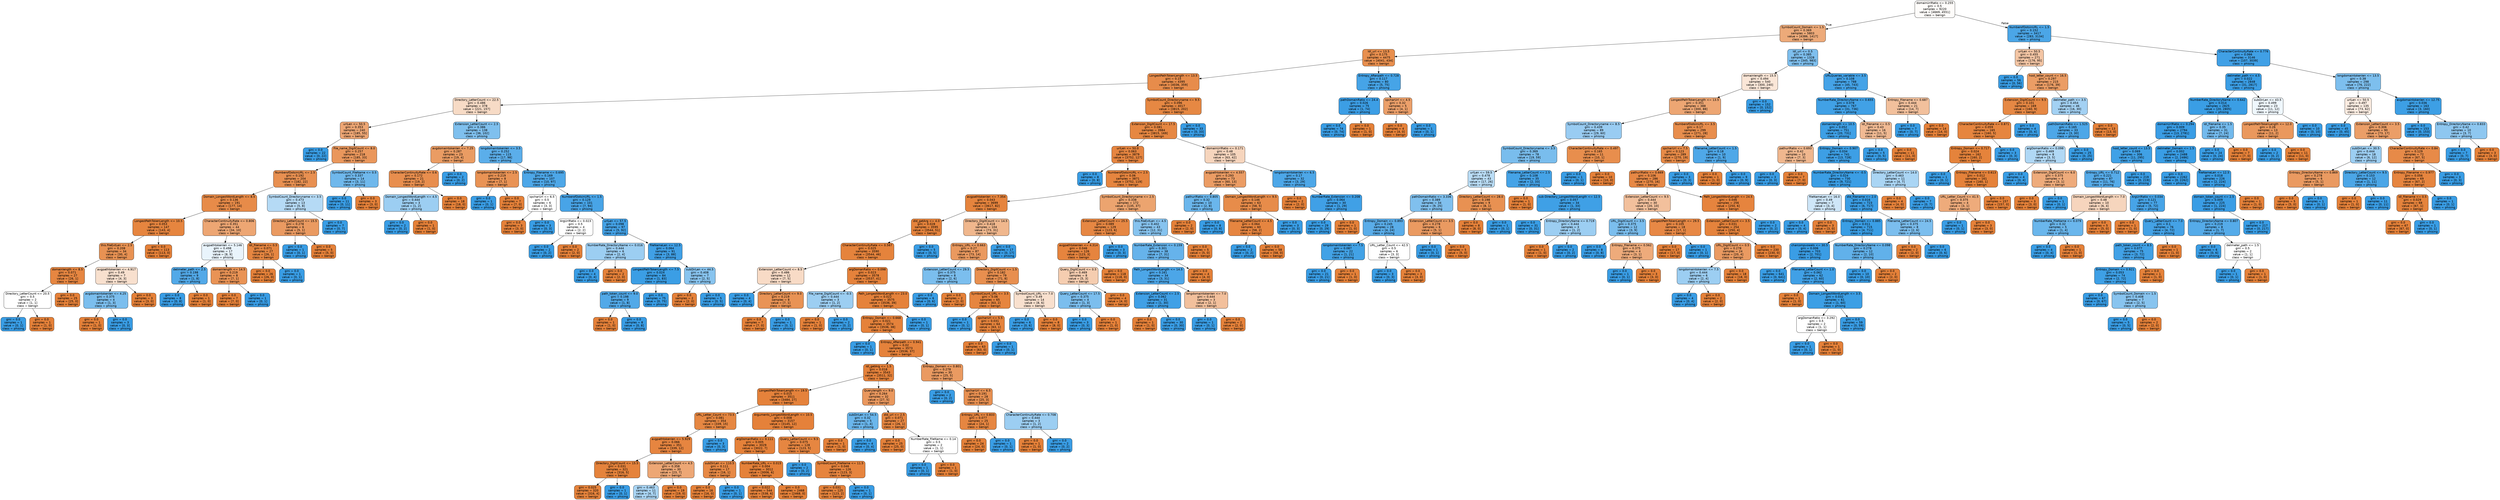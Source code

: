 digraph Tree {
node [shape=box, style="filled, rounded", color="black", fontname=helvetica] ;
edge [fontname=helvetica] ;
0 [label="domainUrlRatio <= 0.255\ngini = 0.5\nsamples = 9220\nvalue = [4669, 4551]\nclass = benign", fillcolor="#fefcfa"] ;
1 [label="SymbolCount_Domain <= 1.5\ngini = 0.369\nsamples = 5803\nvalue = [4386, 1417]\nclass = benign", fillcolor="#edaa79"] ;
0 -> 1 [labeldistance=2.5, labelangle=45, headlabel="True"] ;
2 [label="ldl_url <= 13.5\ngini = 0.175\nsamples = 4475\nvalue = [4041, 434]\nclass = benign", fillcolor="#e88f4e"] ;
1 -> 2 ;
3 [label="LongestPathTokenLength <= 13.5\ngini = 0.15\nsamples = 4395\nvalue = [4036, 359]\nclass = benign", fillcolor="#e78c4b"] ;
2 -> 3 ;
4 [label="Directory_LetterCount <= 22.5\ngini = 0.486\nsamples = 378\nvalue = [221, 157]\nclass = benign", fillcolor="#f7dbc6"] ;
3 -> 4 ;
5 [label="urlLen <= 50.5\ngini = 0.353\nsamples = 240\nvalue = [185, 55]\nclass = benign", fillcolor="#eda674"] ;
4 -> 5 ;
6 [label="gini = 0.0\nsamples = 22\nvalue = [0, 22]\nclass = phising", fillcolor="#399de5"] ;
5 -> 6 ;
7 [label="File_name_DigitCount <= 8.0\ngini = 0.257\nsamples = 218\nvalue = [185, 33]\nclass = benign", fillcolor="#ea975c"] ;
5 -> 7 ;
8 [label="NumberofDotsinURL <= 2.5\ngini = 0.192\nsamples = 204\nvalue = [182, 22]\nclass = benign", fillcolor="#e89051"] ;
7 -> 8 ;
9 [label="Domain_LongestWordLength <= 8.5\ngini = 0.136\nsamples = 191\nvalue = [177, 14]\nclass = benign", fillcolor="#e78b49"] ;
8 -> 9 ;
10 [label="LongestPathTokenLength <= 10.5\ngini = 0.053\nsamples = 147\nvalue = [143, 4]\nclass = benign", fillcolor="#e6853f"] ;
9 -> 10 ;
11 [label="this.fileExtLen <= 2.5\ngini = 0.208\nsamples = 34\nvalue = [30, 4]\nclass = benign", fillcolor="#e89253"] ;
10 -> 11 ;
12 [label="domainlength <= 8.5\ngini = 0.071\nsamples = 27\nvalue = [26, 1]\nclass = benign", fillcolor="#e68641"] ;
11 -> 12 ;
13 [label="Directory_LetterCount <= 20.5\ngini = 0.5\nsamples = 2\nvalue = [1, 1]\nclass = benign", fillcolor="#ffffff"] ;
12 -> 13 ;
14 [label="gini = 0.0\nsamples = 1\nvalue = [0, 1]\nclass = phising", fillcolor="#399de5"] ;
13 -> 14 ;
15 [label="gini = 0.0\nsamples = 1\nvalue = [1, 0]\nclass = benign", fillcolor="#e58139"] ;
13 -> 15 ;
16 [label="gini = 0.0\nsamples = 25\nvalue = [25, 0]\nclass = benign", fillcolor="#e58139"] ;
12 -> 16 ;
17 [label="avgpathtokenlen <= 4.917\ngini = 0.49\nsamples = 7\nvalue = [4, 3]\nclass = benign", fillcolor="#f8e0ce"] ;
11 -> 17 ;
18 [label="avgdomaintokenlen <= 4.25\ngini = 0.375\nsamples = 4\nvalue = [1, 3]\nclass = phising", fillcolor="#7bbeee"] ;
17 -> 18 ;
19 [label="gini = 0.0\nsamples = 1\nvalue = [1, 0]\nclass = benign", fillcolor="#e58139"] ;
18 -> 19 ;
20 [label="gini = 0.0\nsamples = 3\nvalue = [0, 3]\nclass = phising", fillcolor="#399de5"] ;
18 -> 20 ;
21 [label="gini = 0.0\nsamples = 3\nvalue = [3, 0]\nclass = benign", fillcolor="#e58139"] ;
17 -> 21 ;
22 [label="gini = 0.0\nsamples = 113\nvalue = [113, 0]\nclass = benign", fillcolor="#e58139"] ;
10 -> 22 ;
23 [label="CharacterContinuityRate <= 0.806\ngini = 0.351\nsamples = 44\nvalue = [34, 10]\nclass = benign", fillcolor="#eda673"] ;
9 -> 23 ;
24 [label="avgpathtokenlen <= 5.146\ngini = 0.498\nsamples = 17\nvalue = [8, 9]\nclass = phising", fillcolor="#e9f4fc"] ;
23 -> 24 ;
25 [label="delimeter_path <= 2.5\ngini = 0.198\nsamples = 9\nvalue = [1, 8]\nclass = phising", fillcolor="#52a9e8"] ;
24 -> 25 ;
26 [label="gini = 0.0\nsamples = 8\nvalue = [0, 8]\nclass = phising", fillcolor="#399de5"] ;
25 -> 26 ;
27 [label="gini = 0.0\nsamples = 1\nvalue = [1, 0]\nclass = benign", fillcolor="#e58139"] ;
25 -> 27 ;
28 [label="domainlength <= 14.5\ngini = 0.219\nsamples = 8\nvalue = [7, 1]\nclass = benign", fillcolor="#e99355"] ;
24 -> 28 ;
29 [label="gini = 0.0\nsamples = 7\nvalue = [7, 0]\nclass = benign", fillcolor="#e58139"] ;
28 -> 29 ;
30 [label="gini = 0.0\nsamples = 1\nvalue = [0, 1]\nclass = phising", fillcolor="#399de5"] ;
28 -> 30 ;
31 [label="ldl_filename <= 0.5\ngini = 0.071\nsamples = 27\nvalue = [26, 1]\nclass = benign", fillcolor="#e68641"] ;
23 -> 31 ;
32 [label="gini = 0.0\nsamples = 26\nvalue = [26, 0]\nclass = benign", fillcolor="#e58139"] ;
31 -> 32 ;
33 [label="gini = 0.0\nsamples = 1\nvalue = [0, 1]\nclass = phising", fillcolor="#399de5"] ;
31 -> 33 ;
34 [label="SymbolCount_Directoryname <= 3.5\ngini = 0.473\nsamples = 13\nvalue = [5, 8]\nclass = phising", fillcolor="#b5daf5"] ;
8 -> 34 ;
35 [label="Directory_LetterCount <= 15.5\ngini = 0.278\nsamples = 6\nvalue = [5, 1]\nclass = benign", fillcolor="#ea9a61"] ;
34 -> 35 ;
36 [label="gini = 0.0\nsamples = 1\nvalue = [0, 1]\nclass = phising", fillcolor="#399de5"] ;
35 -> 36 ;
37 [label="gini = 0.0\nsamples = 5\nvalue = [5, 0]\nclass = benign", fillcolor="#e58139"] ;
35 -> 37 ;
38 [label="gini = 0.0\nsamples = 7\nvalue = [0, 7]\nclass = phising", fillcolor="#399de5"] ;
34 -> 38 ;
39 [label="SymbolCount_FileName <= 0.5\ngini = 0.337\nsamples = 14\nvalue = [3, 11]\nclass = phising", fillcolor="#6fb8ec"] ;
7 -> 39 ;
40 [label="gini = 0.0\nsamples = 11\nvalue = [0, 11]\nclass = phising", fillcolor="#399de5"] ;
39 -> 40 ;
41 [label="gini = 0.0\nsamples = 3\nvalue = [3, 0]\nclass = benign", fillcolor="#e58139"] ;
39 -> 41 ;
42 [label="Extension_LetterCount <= 2.5\ngini = 0.386\nsamples = 138\nvalue = [36, 102]\nclass = phising", fillcolor="#7fc0ee"] ;
4 -> 42 ;
43 [label="avgdomaintokenlen <= 7.25\ngini = 0.287\nsamples = 23\nvalue = [19, 4]\nclass = benign", fillcolor="#ea9c63"] ;
42 -> 43 ;
44 [label="CharacterContinuityRate <= 0.6\ngini = 0.172\nsamples = 21\nvalue = [19, 2]\nclass = benign", fillcolor="#e88e4e"] ;
43 -> 44 ;
45 [label="Domain_LongestWordLength <= 4.5\ngini = 0.444\nsamples = 3\nvalue = [1, 2]\nclass = phising", fillcolor="#9ccef2"] ;
44 -> 45 ;
46 [label="gini = 0.0\nsamples = 2\nvalue = [0, 2]\nclass = phising", fillcolor="#399de5"] ;
45 -> 46 ;
47 [label="gini = 0.0\nsamples = 1\nvalue = [1, 0]\nclass = benign", fillcolor="#e58139"] ;
45 -> 47 ;
48 [label="gini = 0.0\nsamples = 18\nvalue = [18, 0]\nclass = benign", fillcolor="#e58139"] ;
44 -> 48 ;
49 [label="gini = 0.0\nsamples = 2\nvalue = [0, 2]\nclass = phising", fillcolor="#399de5"] ;
43 -> 49 ;
50 [label="longdomaintokenlen <= 3.5\ngini = 0.252\nsamples = 115\nvalue = [17, 98]\nclass = phising", fillcolor="#5baeea"] ;
42 -> 50 ;
51 [label="longdomaintokenlen <= 2.5\ngini = 0.219\nsamples = 8\nvalue = [7, 1]\nclass = benign", fillcolor="#e99355"] ;
50 -> 51 ;
52 [label="gini = 0.0\nsamples = 1\nvalue = [0, 1]\nclass = phising", fillcolor="#399de5"] ;
51 -> 52 ;
53 [label="gini = 0.0\nsamples = 7\nvalue = [7, 0]\nclass = benign", fillcolor="#e58139"] ;
51 -> 53 ;
54 [label="Entropy_Filename <= 0.695\ngini = 0.169\nsamples = 107\nvalue = [10, 97]\nclass = phising", fillcolor="#4da7e8"] ;
50 -> 54 ;
55 [label="spcharUrl <= 6.5\ngini = 0.5\nsamples = 6\nvalue = [3, 3]\nclass = benign", fillcolor="#ffffff"] ;
54 -> 55 ;
56 [label="gini = 0.0\nsamples = 3\nvalue = [3, 0]\nclass = benign", fillcolor="#e58139"] ;
55 -> 56 ;
57 [label="gini = 0.0\nsamples = 3\nvalue = [0, 3]\nclass = phising", fillcolor="#399de5"] ;
55 -> 57 ;
58 [label="NumberofDotsinURL <= 1.5\ngini = 0.129\nsamples = 101\nvalue = [7, 94]\nclass = phising", fillcolor="#48a4e7"] ;
54 -> 58 ;
59 [label="ArgUrlRatio <= 0.023\ngini = 0.5\nsamples = 4\nvalue = [2, 2]\nclass = benign", fillcolor="#ffffff"] ;
58 -> 59 ;
60 [label="gini = 0.0\nsamples = 2\nvalue = [0, 2]\nclass = phising", fillcolor="#399de5"] ;
59 -> 60 ;
61 [label="gini = 0.0\nsamples = 2\nvalue = [2, 0]\nclass = benign", fillcolor="#e58139"] ;
59 -> 61 ;
62 [label="urlLen <= 57.5\ngini = 0.098\nsamples = 97\nvalue = [5, 92]\nclass = phising", fillcolor="#44a2e6"] ;
58 -> 62 ;
63 [label="NumberRate_DirectoryName <= 0.016\ngini = 0.444\nsamples = 6\nvalue = [2, 4]\nclass = phising", fillcolor="#9ccef2"] ;
62 -> 63 ;
64 [label="gini = 0.0\nsamples = 4\nvalue = [0, 4]\nclass = phising", fillcolor="#399de5"] ;
63 -> 64 ;
65 [label="gini = 0.0\nsamples = 2\nvalue = [2, 0]\nclass = benign", fillcolor="#e58139"] ;
63 -> 65 ;
66 [label="fileNameLen <= 12.5\ngini = 0.064\nsamples = 91\nvalue = [3, 88]\nclass = phising", fillcolor="#40a0e6"] ;
62 -> 66 ;
67 [label="LongestPathTokenLength <= 7.5\ngini = 0.024\nsamples = 84\nvalue = [1, 83]\nclass = phising", fillcolor="#3b9ee5"] ;
66 -> 67 ;
68 [label="path_token_count <= 9.0\ngini = 0.198\nsamples = 9\nvalue = [1, 8]\nclass = phising", fillcolor="#52a9e8"] ;
67 -> 68 ;
69 [label="gini = 0.0\nsamples = 1\nvalue = [1, 0]\nclass = benign", fillcolor="#e58139"] ;
68 -> 69 ;
70 [label="gini = 0.0\nsamples = 8\nvalue = [0, 8]\nclass = phising", fillcolor="#399de5"] ;
68 -> 70 ;
71 [label="gini = 0.0\nsamples = 75\nvalue = [0, 75]\nclass = phising", fillcolor="#399de5"] ;
67 -> 71 ;
72 [label="subDirLen <= 44.5\ngini = 0.408\nsamples = 7\nvalue = [2, 5]\nclass = phising", fillcolor="#88c4ef"] ;
66 -> 72 ;
73 [label="gini = 0.0\nsamples = 2\nvalue = [2, 0]\nclass = benign", fillcolor="#e58139"] ;
72 -> 73 ;
74 [label="gini = 0.0\nsamples = 5\nvalue = [0, 5]\nclass = phising", fillcolor="#399de5"] ;
72 -> 74 ;
75 [label="SymbolCount_Directoryname <= 9.5\ngini = 0.096\nsamples = 4017\nvalue = [3815, 202]\nclass = benign", fillcolor="#e68843"] ;
3 -> 75 ;
76 [label="Extension_DigitCount <= 17.5\ngini = 0.081\nsamples = 3984\nvalue = [3815, 169]\nclass = benign", fillcolor="#e68742"] ;
75 -> 76 ;
77 [label="urlLen <= 50.0\ngini = 0.063\nsamples = 3879\nvalue = [3752, 127]\nclass = benign", fillcolor="#e68540"] ;
76 -> 77 ;
78 [label="gini = 0.0\nsamples = 8\nvalue = [0, 8]\nclass = phising", fillcolor="#399de5"] ;
77 -> 78 ;
79 [label="NumberofDotsinURL <= 2.5\ngini = 0.06\nsamples = 3871\nvalue = [3752, 119]\nclass = benign", fillcolor="#e6853f"] ;
77 -> 79 ;
80 [label="avgpathtokenlen <= 7.354\ngini = 0.043\nsamples = 3699\nvalue = [3617, 82]\nclass = benign", fillcolor="#e6843d"] ;
79 -> 80 ;
81 [label="dld_getArg <= 4.0\ngini = 0.028\nsamples = 3595\nvalue = [3544, 51]\nclass = benign", fillcolor="#e5833c"] ;
80 -> 81 ;
82 [label="CharacterContinuityRate <= 0.567\ngini = 0.025\nsamples = 3590\nvalue = [3544, 46]\nclass = benign", fillcolor="#e5833c"] ;
81 -> 82 ;
83 [label="Extension_LetterCount <= 8.5\ngini = 0.486\nsamples = 12\nvalue = [7, 5]\nclass = benign", fillcolor="#f8dbc6"] ;
82 -> 83 ;
84 [label="gini = 0.0\nsamples = 4\nvalue = [0, 4]\nclass = phising", fillcolor="#399de5"] ;
83 -> 84 ;
85 [label="Directory_LetterCount <= 9.0\ngini = 0.219\nsamples = 8\nvalue = [7, 1]\nclass = benign", fillcolor="#e99355"] ;
83 -> 85 ;
86 [label="gini = 0.0\nsamples = 7\nvalue = [7, 0]\nclass = benign", fillcolor="#e58139"] ;
85 -> 86 ;
87 [label="gini = 0.0\nsamples = 1\nvalue = [0, 1]\nclass = phising", fillcolor="#399de5"] ;
85 -> 87 ;
88 [label="argDomanRatio <= 0.098\ngini = 0.023\nsamples = 3578\nvalue = [3537, 41]\nclass = benign", fillcolor="#e5823b"] ;
82 -> 88 ;
89 [label="File_name_DigitCount <= -0.5\ngini = 0.444\nsamples = 3\nvalue = [1, 2]\nclass = phising", fillcolor="#9ccef2"] ;
88 -> 89 ;
90 [label="gini = 0.0\nsamples = 1\nvalue = [1, 0]\nclass = benign", fillcolor="#e58139"] ;
89 -> 90 ;
91 [label="gini = 0.0\nsamples = 2\nvalue = [0, 2]\nclass = phising", fillcolor="#399de5"] ;
89 -> 91 ;
92 [label="Path_LongestWordLength <= 23.0\ngini = 0.022\nsamples = 3575\nvalue = [3536, 39]\nclass = benign", fillcolor="#e5823b"] ;
88 -> 92 ;
93 [label="Entropy_Domain <= 0.668\ngini = 0.021\nsamples = 3574\nvalue = [3536, 38]\nclass = benign", fillcolor="#e5823b"] ;
92 -> 93 ;
94 [label="gini = 0.0\nsamples = 1\nvalue = [0, 1]\nclass = phising", fillcolor="#399de5"] ;
93 -> 94 ;
95 [label="Entropy_Afterpath <= 0.941\ngini = 0.02\nsamples = 3573\nvalue = [3536, 37]\nclass = benign", fillcolor="#e5823b"] ;
93 -> 95 ;
96 [label="ldl_getArg <= 1.5\ngini = 0.018\nsamples = 3543\nvalue = [3511, 32]\nclass = benign", fillcolor="#e5823b"] ;
95 -> 96 ;
97 [label="LongestPathTokenLength <= 19.5\ngini = 0.015\nsamples = 3511\nvalue = [3484, 27]\nclass = benign", fillcolor="#e5823b"] ;
96 -> 97 ;
98 [label="URL_Letter_Count <= 73.5\ngini = 0.081\nsamples = 354\nvalue = [339, 15]\nclass = benign", fillcolor="#e68742"] ;
97 -> 98 ;
99 [label="avgpathtokenlen <= 5.929\ngini = 0.066\nsamples = 351\nvalue = [339, 12]\nclass = benign", fillcolor="#e68540"] ;
98 -> 99 ;
100 [label="Directory_DigitCount <= 15.5\ngini = 0.031\nsamples = 321\nvalue = [316, 5]\nclass = benign", fillcolor="#e5833c"] ;
99 -> 100 ;
101 [label="gini = 0.025\nsamples = 320\nvalue = [316, 4]\nclass = benign", fillcolor="#e5833c"] ;
100 -> 101 ;
102 [label="gini = 0.0\nsamples = 1\nvalue = [0, 1]\nclass = phising", fillcolor="#399de5"] ;
100 -> 102 ;
103 [label="Extension_LetterCount <= 4.5\ngini = 0.358\nsamples = 30\nvalue = [23, 7]\nclass = benign", fillcolor="#eda775"] ;
99 -> 103 ;
104 [label="gini = 0.463\nsamples = 11\nvalue = [4, 7]\nclass = phising", fillcolor="#aad5f4"] ;
103 -> 104 ;
105 [label="gini = 0.0\nsamples = 19\nvalue = [19, 0]\nclass = benign", fillcolor="#e58139"] ;
103 -> 105 ;
106 [label="gini = 0.0\nsamples = 3\nvalue = [0, 3]\nclass = phising", fillcolor="#399de5"] ;
98 -> 106 ;
107 [label="Arguments_LongestWordLength <= 10.5\ngini = 0.008\nsamples = 3157\nvalue = [3145, 12]\nclass = benign", fillcolor="#e5813a"] ;
97 -> 107 ;
108 [label="argDomanRatio <= 0.111\ngini = 0.005\nsamples = 3029\nvalue = [3022, 7]\nclass = benign", fillcolor="#e58139"] ;
107 -> 108 ;
109 [label="subDirLen <= 110.5\ngini = 0.111\nsamples = 17\nvalue = [16, 1]\nclass = benign", fillcolor="#e78945"] ;
108 -> 109 ;
110 [label="gini = 0.0\nsamples = 16\nvalue = [16, 0]\nclass = benign", fillcolor="#e58139"] ;
109 -> 110 ;
111 [label="gini = 0.0\nsamples = 1\nvalue = [0, 1]\nclass = phising", fillcolor="#399de5"] ;
109 -> 111 ;
112 [label="NumberRate_URL <= 0.015\ngini = 0.004\nsamples = 3012\nvalue = [3006, 6]\nclass = benign", fillcolor="#e58139"] ;
108 -> 112 ;
113 [label="gini = 0.022\nsamples = 544\nvalue = [538, 6]\nclass = benign", fillcolor="#e5823b"] ;
112 -> 113 ;
114 [label="gini = 0.0\nsamples = 2468\nvalue = [2468, 0]\nclass = benign", fillcolor="#e58139"] ;
112 -> 114 ;
115 [label="Query_LetterCount <= 9.5\ngini = 0.075\nsamples = 128\nvalue = [123, 5]\nclass = benign", fillcolor="#e68641"] ;
107 -> 115 ;
116 [label="gini = 0.0\nsamples = 2\nvalue = [0, 2]\nclass = phising", fillcolor="#399de5"] ;
115 -> 116 ;
117 [label="SymbolCount_FileName <= 11.5\ngini = 0.046\nsamples = 126\nvalue = [123, 3]\nclass = benign", fillcolor="#e6843e"] ;
115 -> 117 ;
118 [label="gini = 0.031\nsamples = 125\nvalue = [123, 2]\nclass = benign", fillcolor="#e5833c"] ;
117 -> 118 ;
119 [label="gini = 0.0\nsamples = 1\nvalue = [0, 1]\nclass = phising", fillcolor="#399de5"] ;
117 -> 119 ;
120 [label="Querylength <= 9.0\ngini = 0.264\nsamples = 32\nvalue = [27, 5]\nclass = benign", fillcolor="#ea985e"] ;
96 -> 120 ;
121 [label="subDirLen <= 54.5\ngini = 0.32\nsamples = 5\nvalue = [1, 4]\nclass = phising", fillcolor="#6ab6ec"] ;
120 -> 121 ;
122 [label="gini = 0.0\nsamples = 1\nvalue = [1, 0]\nclass = benign", fillcolor="#e58139"] ;
121 -> 122 ;
123 [label="gini = 0.0\nsamples = 4\nvalue = [0, 4]\nclass = phising", fillcolor="#399de5"] ;
121 -> 123 ;
124 [label="dld_url <= 2.5\ngini = 0.071\nsamples = 27\nvalue = [26, 1]\nclass = benign", fillcolor="#e68641"] ;
120 -> 124 ;
125 [label="gini = 0.0\nsamples = 25\nvalue = [25, 0]\nclass = benign", fillcolor="#e58139"] ;
124 -> 125 ;
126 [label="NumberRate_FileName <= 0.14\ngini = 0.5\nsamples = 2\nvalue = [1, 1]\nclass = benign", fillcolor="#ffffff"] ;
124 -> 126 ;
127 [label="gini = 0.0\nsamples = 1\nvalue = [0, 1]\nclass = phising", fillcolor="#399de5"] ;
126 -> 127 ;
128 [label="gini = 0.0\nsamples = 1\nvalue = [1, 0]\nclass = benign", fillcolor="#e58139"] ;
126 -> 128 ;
129 [label="Entropy_Domain <= 0.801\ngini = 0.278\nsamples = 30\nvalue = [25, 5]\nclass = benign", fillcolor="#ea9a61"] ;
95 -> 129 ;
130 [label="gini = 0.0\nsamples = 2\nvalue = [0, 2]\nclass = phising", fillcolor="#399de5"] ;
129 -> 130 ;
131 [label="spcharUrl <= 6.5\ngini = 0.191\nsamples = 28\nvalue = [25, 3]\nclass = benign", fillcolor="#e89051"] ;
129 -> 131 ;
132 [label="Entropy_URL <= 0.833\ngini = 0.077\nsamples = 25\nvalue = [24, 1]\nclass = benign", fillcolor="#e68641"] ;
131 -> 132 ;
133 [label="gini = 0.0\nsamples = 24\nvalue = [24, 0]\nclass = benign", fillcolor="#e58139"] ;
132 -> 133 ;
134 [label="gini = 0.0\nsamples = 1\nvalue = [0, 1]\nclass = phising", fillcolor="#399de5"] ;
132 -> 134 ;
135 [label="CharacterContinuityRate <= 0.708\ngini = 0.444\nsamples = 3\nvalue = [1, 2]\nclass = phising", fillcolor="#9ccef2"] ;
131 -> 135 ;
136 [label="gini = 0.0\nsamples = 1\nvalue = [1, 0]\nclass = benign", fillcolor="#e58139"] ;
135 -> 136 ;
137 [label="gini = 0.0\nsamples = 2\nvalue = [0, 2]\nclass = phising", fillcolor="#399de5"] ;
135 -> 137 ;
138 [label="gini = 0.0\nsamples = 1\nvalue = [0, 1]\nclass = phising", fillcolor="#399de5"] ;
92 -> 138 ;
139 [label="gini = 0.0\nsamples = 5\nvalue = [0, 5]\nclass = phising", fillcolor="#399de5"] ;
81 -> 139 ;
140 [label="Directory_DigitCount <= 14.5\ngini = 0.418\nsamples = 104\nvalue = [73, 31]\nclass = benign", fillcolor="#f0b78d"] ;
80 -> 140 ;
141 [label="Entropy_URL <= 0.663\ngini = 0.27\nsamples = 87\nvalue = [73, 14]\nclass = benign", fillcolor="#ea995f"] ;
140 -> 141 ;
142 [label="Extension_LetterCount <= 29.5\ngini = 0.375\nsamples = 8\nvalue = [2, 6]\nclass = phising", fillcolor="#7bbeee"] ;
141 -> 142 ;
143 [label="gini = 0.0\nsamples = 6\nvalue = [0, 6]\nclass = phising", fillcolor="#399de5"] ;
142 -> 143 ;
144 [label="gini = 0.0\nsamples = 2\nvalue = [2, 0]\nclass = benign", fillcolor="#e58139"] ;
142 -> 144 ;
145 [label="Directory_DigitCount <= 1.5\ngini = 0.182\nsamples = 79\nvalue = [71, 8]\nclass = benign", fillcolor="#e88f4f"] ;
141 -> 145 ;
146 [label="SymbolCount_URL <= 3.5\ngini = 0.06\nsamples = 65\nvalue = [63, 2]\nclass = benign", fillcolor="#e6853f"] ;
145 -> 146 ;
147 [label="gini = 0.0\nsamples = 1\nvalue = [0, 1]\nclass = phising", fillcolor="#399de5"] ;
146 -> 147 ;
148 [label="spcharUrl <= 5.5\ngini = 0.031\nsamples = 64\nvalue = [63, 1]\nclass = benign", fillcolor="#e5833c"] ;
146 -> 148 ;
149 [label="gini = 0.0\nsamples = 63\nvalue = [63, 0]\nclass = benign", fillcolor="#e58139"] ;
148 -> 149 ;
150 [label="gini = 0.0\nsamples = 1\nvalue = [0, 1]\nclass = phising", fillcolor="#399de5"] ;
148 -> 150 ;
151 [label="SymbolCount_URL <= 7.0\ngini = 0.49\nsamples = 14\nvalue = [8, 6]\nclass = benign", fillcolor="#f8e0ce"] ;
145 -> 151 ;
152 [label="gini = 0.0\nsamples = 6\nvalue = [0, 6]\nclass = phising", fillcolor="#399de5"] ;
151 -> 152 ;
153 [label="gini = 0.0\nsamples = 8\nvalue = [8, 0]\nclass = benign", fillcolor="#e58139"] ;
151 -> 153 ;
154 [label="gini = 0.0\nsamples = 17\nvalue = [0, 17]\nclass = phising", fillcolor="#399de5"] ;
140 -> 154 ;
155 [label="SymbolCount_Directoryname <= 2.5\ngini = 0.338\nsamples = 172\nvalue = [135, 37]\nclass = benign", fillcolor="#eca46f"] ;
79 -> 155 ;
156 [label="Extension_LetterCount <= 25.5\ngini = 0.089\nsamples = 129\nvalue = [123, 6]\nclass = benign", fillcolor="#e68743"] ;
155 -> 156 ;
157 [label="avgpathtokenlen <= 4.314\ngini = 0.046\nsamples = 126\nvalue = [123, 3]\nclass = benign", fillcolor="#e6843e"] ;
156 -> 157 ;
158 [label="Query_DigitCount <= 0.5\ngini = 0.469\nsamples = 8\nvalue = [5, 3]\nclass = benign", fillcolor="#f5cdb0"] ;
157 -> 158 ;
159 [label="Query_LetterCount <= 17.5\ngini = 0.375\nsamples = 4\nvalue = [1, 3]\nclass = phising", fillcolor="#7bbeee"] ;
158 -> 159 ;
160 [label="gini = 0.0\nsamples = 3\nvalue = [0, 3]\nclass = phising", fillcolor="#399de5"] ;
159 -> 160 ;
161 [label="gini = 0.0\nsamples = 1\nvalue = [1, 0]\nclass = benign", fillcolor="#e58139"] ;
159 -> 161 ;
162 [label="gini = 0.0\nsamples = 4\nvalue = [4, 0]\nclass = benign", fillcolor="#e58139"] ;
158 -> 162 ;
163 [label="gini = 0.0\nsamples = 118\nvalue = [118, 0]\nclass = benign", fillcolor="#e58139"] ;
157 -> 163 ;
164 [label="gini = 0.0\nsamples = 3\nvalue = [0, 3]\nclass = phising", fillcolor="#399de5"] ;
156 -> 164 ;
165 [label="this.fileExtLen <= 4.5\ngini = 0.402\nsamples = 43\nvalue = [12, 31]\nclass = phising", fillcolor="#86c3ef"] ;
155 -> 165 ;
166 [label="NumberRate_Extension <= 0.159\ngini = 0.301\nsamples = 38\nvalue = [7, 31]\nclass = phising", fillcolor="#66b3eb"] ;
165 -> 166 ;
167 [label="Path_LongestWordLength <= 14.5\ngini = 0.161\nsamples = 34\nvalue = [3, 31]\nclass = phising", fillcolor="#4ca6e8"] ;
166 -> 167 ;
168 [label="Extension_LetterCount <= 2.5\ngini = 0.062\nsamples = 31\nvalue = [1, 30]\nclass = phising", fillcolor="#40a0e6"] ;
167 -> 168 ;
169 [label="gini = 0.0\nsamples = 1\nvalue = [1, 0]\nclass = benign", fillcolor="#e58139"] ;
168 -> 169 ;
170 [label="gini = 0.0\nsamples = 30\nvalue = [0, 30]\nclass = phising", fillcolor="#399de5"] ;
168 -> 170 ;
171 [label="longdomaintokenlen <= 7.0\ngini = 0.444\nsamples = 3\nvalue = [2, 1]\nclass = benign", fillcolor="#f2c09c"] ;
167 -> 171 ;
172 [label="gini = 0.0\nsamples = 1\nvalue = [0, 1]\nclass = phising", fillcolor="#399de5"] ;
171 -> 172 ;
173 [label="gini = 0.0\nsamples = 2\nvalue = [2, 0]\nclass = benign", fillcolor="#e58139"] ;
171 -> 173 ;
174 [label="gini = 0.0\nsamples = 4\nvalue = [4, 0]\nclass = benign", fillcolor="#e58139"] ;
166 -> 174 ;
175 [label="gini = 0.0\nsamples = 5\nvalue = [5, 0]\nclass = benign", fillcolor="#e58139"] ;
165 -> 175 ;
176 [label="domainUrlRatio <= 0.171\ngini = 0.48\nsamples = 105\nvalue = [63, 42]\nclass = benign", fillcolor="#f6d5bd"] ;
76 -> 176 ;
177 [label="avgpathtokenlen <= 4.557\ngini = 0.293\nsamples = 73\nvalue = [60, 13]\nclass = benign", fillcolor="#eb9c64"] ;
176 -> 177 ;
178 [label="pathurlRatio <= 0.805\ngini = 0.32\nsamples = 10\nvalue = [2, 8]\nclass = phising", fillcolor="#6ab6ec"] ;
177 -> 178 ;
179 [label="gini = 0.0\nsamples = 2\nvalue = [2, 0]\nclass = benign", fillcolor="#e58139"] ;
178 -> 179 ;
180 [label="gini = 0.0\nsamples = 8\nvalue = [0, 8]\nclass = phising", fillcolor="#399de5"] ;
178 -> 180 ;
181 [label="Domain_LongestWordLength <= 9.5\ngini = 0.146\nsamples = 63\nvalue = [58, 5]\nclass = benign", fillcolor="#e78c4a"] ;
177 -> 181 ;
182 [label="Filename_LetterCount <= 4.5\ngini = 0.064\nsamples = 60\nvalue = [58, 2]\nclass = benign", fillcolor="#e68540"] ;
181 -> 182 ;
183 [label="gini = 0.0\nsamples = 2\nvalue = [0, 2]\nclass = phising", fillcolor="#399de5"] ;
182 -> 183 ;
184 [label="gini = 0.0\nsamples = 58\nvalue = [58, 0]\nclass = benign", fillcolor="#e58139"] ;
182 -> 184 ;
185 [label="gini = 0.0\nsamples = 3\nvalue = [0, 3]\nclass = phising", fillcolor="#399de5"] ;
181 -> 185 ;
186 [label="longdomaintokenlen <= 6.5\ngini = 0.17\nsamples = 32\nvalue = [3, 29]\nclass = phising", fillcolor="#4da7e8"] ;
176 -> 186 ;
187 [label="gini = 0.0\nsamples = 2\nvalue = [2, 0]\nclass = benign", fillcolor="#e58139"] ;
186 -> 187 ;
188 [label="NumberRate_Extension <= 0.208\ngini = 0.064\nsamples = 30\nvalue = [1, 29]\nclass = phising", fillcolor="#40a0e6"] ;
186 -> 188 ;
189 [label="gini = 0.0\nsamples = 29\nvalue = [0, 29]\nclass = phising", fillcolor="#399de5"] ;
188 -> 189 ;
190 [label="gini = 0.0\nsamples = 1\nvalue = [1, 0]\nclass = benign", fillcolor="#e58139"] ;
188 -> 190 ;
191 [label="gini = 0.0\nsamples = 33\nvalue = [0, 33]\nclass = phising", fillcolor="#399de5"] ;
75 -> 191 ;
192 [label="Entropy_Afterpath <= 0.728\ngini = 0.117\nsamples = 80\nvalue = [5, 75]\nclass = phising", fillcolor="#46a4e7"] ;
2 -> 192 ;
193 [label="pathDomainRatio <= 24.4\ngini = 0.026\nsamples = 75\nvalue = [1, 74]\nclass = phising", fillcolor="#3c9ee5"] ;
192 -> 193 ;
194 [label="gini = 0.0\nsamples = 74\nvalue = [0, 74]\nclass = phising", fillcolor="#399de5"] ;
193 -> 194 ;
195 [label="gini = 0.0\nsamples = 1\nvalue = [1, 0]\nclass = benign", fillcolor="#e58139"] ;
193 -> 195 ;
196 [label="spcharUrl <= 4.5\ngini = 0.32\nsamples = 5\nvalue = [4, 1]\nclass = benign", fillcolor="#eca06a"] ;
192 -> 196 ;
197 [label="gini = 0.0\nsamples = 4\nvalue = [4, 0]\nclass = benign", fillcolor="#e58139"] ;
196 -> 197 ;
198 [label="gini = 0.0\nsamples = 1\nvalue = [0, 1]\nclass = phising", fillcolor="#399de5"] ;
196 -> 198 ;
199 [label="ldl_url <= 0.5\ngini = 0.385\nsamples = 1328\nvalue = [345, 983]\nclass = phising", fillcolor="#7ebfee"] ;
1 -> 199 ;
200 [label="domainlength <= 15.5\ngini = 0.494\nsamples = 540\nvalue = [300, 240]\nclass = benign", fillcolor="#fae6d7"] ;
199 -> 200 ;
201 [label="LongestPathTokenLength <= 13.5\ngini = 0.351\nsamples = 388\nvalue = [300, 88]\nclass = benign", fillcolor="#eda673"] ;
200 -> 201 ;
202 [label="SymbolCount_Directoryname <= 8.5\ngini = 0.439\nsamples = 89\nvalue = [29, 60]\nclass = phising", fillcolor="#99ccf2"] ;
201 -> 202 ;
203 [label="SymbolCount_Directoryname <= 3.5\ngini = 0.369\nsamples = 78\nvalue = [19, 59]\nclass = phising", fillcolor="#79bded"] ;
202 -> 203 ;
204 [label="urlLen <= 59.5\ngini = 0.478\nsamples = 43\nvalue = [17, 26]\nclass = phising", fillcolor="#baddf6"] ;
203 -> 204 ;
205 [label="pathDomainRatio <= 3.336\ngini = 0.389\nsamples = 34\nvalue = [9, 25]\nclass = phising", fillcolor="#80c0ee"] ;
204 -> 205 ;
206 [label="Entropy_Domain <= 0.893\ngini = 0.245\nsamples = 28\nvalue = [4, 24]\nclass = phising", fillcolor="#5aade9"] ;
205 -> 206 ;
207 [label="longdomaintokenlen <= 7.5\ngini = 0.087\nsamples = 22\nvalue = [1, 21]\nclass = phising", fillcolor="#42a2e6"] ;
206 -> 207 ;
208 [label="gini = 0.0\nsamples = 21\nvalue = [0, 21]\nclass = phising", fillcolor="#399de5"] ;
207 -> 208 ;
209 [label="gini = 0.0\nsamples = 1\nvalue = [1, 0]\nclass = benign", fillcolor="#e58139"] ;
207 -> 209 ;
210 [label="URL_Letter_Count <= 42.5\ngini = 0.5\nsamples = 6\nvalue = [3, 3]\nclass = benign", fillcolor="#ffffff"] ;
206 -> 210 ;
211 [label="gini = 0.0\nsamples = 3\nvalue = [0, 3]\nclass = phising", fillcolor="#399de5"] ;
210 -> 211 ;
212 [label="gini = 0.0\nsamples = 3\nvalue = [3, 0]\nclass = benign", fillcolor="#e58139"] ;
210 -> 212 ;
213 [label="Extension_LetterCount <= 3.5\ngini = 0.278\nsamples = 6\nvalue = [5, 1]\nclass = benign", fillcolor="#ea9a61"] ;
205 -> 213 ;
214 [label="gini = 0.0\nsamples = 1\nvalue = [0, 1]\nclass = phising", fillcolor="#399de5"] ;
213 -> 214 ;
215 [label="gini = 0.0\nsamples = 5\nvalue = [5, 0]\nclass = benign", fillcolor="#e58139"] ;
213 -> 215 ;
216 [label="Directory_LetterCount <= 28.0\ngini = 0.198\nsamples = 9\nvalue = [8, 1]\nclass = benign", fillcolor="#e89152"] ;
204 -> 216 ;
217 [label="gini = 0.0\nsamples = 8\nvalue = [8, 0]\nclass = benign", fillcolor="#e58139"] ;
216 -> 217 ;
218 [label="gini = 0.0\nsamples = 1\nvalue = [0, 1]\nclass = phising", fillcolor="#399de5"] ;
216 -> 218 ;
219 [label="Filename_LetterCount <= 2.5\ngini = 0.108\nsamples = 35\nvalue = [2, 33]\nclass = phising", fillcolor="#45a3e7"] ;
203 -> 219 ;
220 [label="gini = 0.0\nsamples = 1\nvalue = [1, 0]\nclass = benign", fillcolor="#e58139"] ;
219 -> 220 ;
221 [label="sub-Directory_LongestWordLength <= 12.5\ngini = 0.057\nsamples = 34\nvalue = [1, 33]\nclass = phising", fillcolor="#3fa0e6"] ;
219 -> 221 ;
222 [label="gini = 0.0\nsamples = 31\nvalue = [0, 31]\nclass = phising", fillcolor="#399de5"] ;
221 -> 222 ;
223 [label="Entropy_DirectoryName <= 0.719\ngini = 0.444\nsamples = 3\nvalue = [1, 2]\nclass = phising", fillcolor="#9ccef2"] ;
221 -> 223 ;
224 [label="gini = 0.0\nsamples = 1\nvalue = [1, 0]\nclass = benign", fillcolor="#e58139"] ;
223 -> 224 ;
225 [label="gini = 0.0\nsamples = 2\nvalue = [0, 2]\nclass = phising", fillcolor="#399de5"] ;
223 -> 225 ;
226 [label="CharacterContinuityRate <= 0.497\ngini = 0.165\nsamples = 11\nvalue = [10, 1]\nclass = benign", fillcolor="#e88e4d"] ;
202 -> 226 ;
227 [label="gini = 0.0\nsamples = 1\nvalue = [0, 1]\nclass = phising", fillcolor="#399de5"] ;
226 -> 227 ;
228 [label="gini = 0.0\nsamples = 10\nvalue = [10, 0]\nclass = benign", fillcolor="#e58139"] ;
226 -> 228 ;
229 [label="NumberofDotsinURL <= 3.5\ngini = 0.17\nsamples = 299\nvalue = [271, 28]\nclass = benign", fillcolor="#e88e4d"] ;
201 -> 229 ;
230 [label="spcharUrl <= 7.5\ngini = 0.123\nsamples = 289\nvalue = [270, 19]\nclass = benign", fillcolor="#e78a47"] ;
229 -> 230 ;
231 [label="pathurlRatio <= 0.669\ngini = 0.106\nsamples = 286\nvalue = [270, 16]\nclass = benign", fillcolor="#e78845"] ;
230 -> 231 ;
232 [label="Extension_LetterCount <= 9.5\ngini = 0.444\nsamples = 30\nvalue = [20, 10]\nclass = benign", fillcolor="#f2c09c"] ;
231 -> 232 ;
233 [label="URL_DigitCount <= 3.5\ngini = 0.375\nsamples = 12\nvalue = [3, 9]\nclass = phising", fillcolor="#7bbeee"] ;
232 -> 233 ;
234 [label="gini = 0.0\nsamples = 8\nvalue = [0, 8]\nclass = phising", fillcolor="#399de5"] ;
233 -> 234 ;
235 [label="Entropy_Filename <= 0.562\ngini = 0.375\nsamples = 4\nvalue = [3, 1]\nclass = benign", fillcolor="#eeab7b"] ;
233 -> 235 ;
236 [label="gini = 0.0\nsamples = 1\nvalue = [0, 1]\nclass = phising", fillcolor="#399de5"] ;
235 -> 236 ;
237 [label="gini = 0.0\nsamples = 3\nvalue = [3, 0]\nclass = benign", fillcolor="#e58139"] ;
235 -> 237 ;
238 [label="LongestPathTokenLength <= 29.5\ngini = 0.105\nsamples = 18\nvalue = [17, 1]\nclass = benign", fillcolor="#e78845"] ;
232 -> 238 ;
239 [label="gini = 0.0\nsamples = 17\nvalue = [17, 0]\nclass = benign", fillcolor="#e58139"] ;
238 -> 239 ;
240 [label="gini = 0.0\nsamples = 1\nvalue = [0, 1]\nclass = phising", fillcolor="#399de5"] ;
238 -> 240 ;
241 [label="Path_LongestWordLength <= 24.5\ngini = 0.046\nsamples = 256\nvalue = [250, 6]\nclass = benign", fillcolor="#e6843e"] ;
231 -> 241 ;
242 [label="Extension_LetterCount <= 3.5\ngini = 0.031\nsamples = 254\nvalue = [250, 4]\nclass = benign", fillcolor="#e5833c"] ;
241 -> 242 ;
243 [label="URL_DigitCount <= 0.5\ngini = 0.278\nsamples = 24\nvalue = [20, 4]\nclass = benign", fillcolor="#ea9a61"] ;
242 -> 243 ;
244 [label="longdomaintokenlen <= 7.5\ngini = 0.444\nsamples = 6\nvalue = [2, 4]\nclass = phising", fillcolor="#9ccef2"] ;
243 -> 244 ;
245 [label="gini = 0.0\nsamples = 4\nvalue = [0, 4]\nclass = phising", fillcolor="#399de5"] ;
244 -> 245 ;
246 [label="gini = 0.0\nsamples = 2\nvalue = [2, 0]\nclass = benign", fillcolor="#e58139"] ;
244 -> 246 ;
247 [label="gini = 0.0\nsamples = 18\nvalue = [18, 0]\nclass = benign", fillcolor="#e58139"] ;
243 -> 247 ;
248 [label="gini = 0.0\nsamples = 230\nvalue = [230, 0]\nclass = benign", fillcolor="#e58139"] ;
242 -> 248 ;
249 [label="gini = 0.0\nsamples = 2\nvalue = [0, 2]\nclass = phising", fillcolor="#399de5"] ;
241 -> 249 ;
250 [label="gini = 0.0\nsamples = 3\nvalue = [0, 3]\nclass = phising", fillcolor="#399de5"] ;
230 -> 250 ;
251 [label="Filename_LetterCount <= 1.5\ngini = 0.18\nsamples = 10\nvalue = [1, 9]\nclass = phising", fillcolor="#4fa8e8"] ;
229 -> 251 ;
252 [label="gini = 0.0\nsamples = 1\nvalue = [1, 0]\nclass = benign", fillcolor="#e58139"] ;
251 -> 252 ;
253 [label="gini = 0.0\nsamples = 9\nvalue = [0, 9]\nclass = phising", fillcolor="#399de5"] ;
251 -> 253 ;
254 [label="gini = 0.0\nsamples = 152\nvalue = [0, 152]\nclass = phising", fillcolor="#399de5"] ;
200 -> 254 ;
255 [label="URLQueries_variable <= 3.5\ngini = 0.108\nsamples = 788\nvalue = [45, 743]\nclass = phising", fillcolor="#45a3e7"] ;
199 -> 255 ;
256 [label="NumberRate_DirectoryName <= 0.655\ngini = 0.078\nsamples = 767\nvalue = [31, 736]\nclass = phising", fillcolor="#41a1e6"] ;
255 -> 256 ;
257 [label="domainlength <= 10.5\ngini = 0.052\nsamples = 751\nvalue = [20, 731]\nclass = phising", fillcolor="#3ea0e6"] ;
256 -> 257 ;
258 [label="pathurlRatio <= 0.693\ngini = 0.42\nsamples = 10\nvalue = [7, 3]\nclass = benign", fillcolor="#f0b78e"] ;
257 -> 258 ;
259 [label="gini = 0.0\nsamples = 3\nvalue = [0, 3]\nclass = phising", fillcolor="#399de5"] ;
258 -> 259 ;
260 [label="gini = 0.0\nsamples = 7\nvalue = [7, 0]\nclass = benign", fillcolor="#e58139"] ;
258 -> 260 ;
261 [label="Entropy_Domain <= 0.907\ngini = 0.034\nsamples = 741\nvalue = [13, 728]\nclass = phising", fillcolor="#3d9fe5"] ;
257 -> 261 ;
262 [label="NumberRate_DirectoryName <= -0.5\ngini = 0.024\nsamples = 730\nvalue = [9, 721]\nclass = phising", fillcolor="#3b9ee5"] ;
261 -> 262 ;
263 [label="fileNameLen <= 16.0\ngini = 0.49\nsamples = 7\nvalue = [3, 4]\nclass = phising", fillcolor="#cee6f8"] ;
262 -> 263 ;
264 [label="gini = 0.0\nsamples = 4\nvalue = [0, 4]\nclass = phising", fillcolor="#399de5"] ;
263 -> 264 ;
265 [label="gini = 0.0\nsamples = 3\nvalue = [3, 0]\nclass = benign", fillcolor="#e58139"] ;
263 -> 265 ;
266 [label="dld_filename <= 2.0\ngini = 0.016\nsamples = 723\nvalue = [6, 717]\nclass = phising", fillcolor="#3b9ee5"] ;
262 -> 266 ;
267 [label="Entropy_Domain <= 0.885\ngini = 0.011\nsamples = 715\nvalue = [4, 711]\nclass = phising", fillcolor="#3a9ee5"] ;
266 -> 267 ;
268 [label="charcompvowels <= 30.5\ngini = 0.006\nsamples = 703\nvalue = [2, 701]\nclass = phising", fillcolor="#3a9de5"] ;
267 -> 268 ;
269 [label="gini = 0.0\nsamples = 641\nvalue = [0, 641]\nclass = phising", fillcolor="#399de5"] ;
268 -> 269 ;
270 [label="Filename_LetterCount <= 1.0\ngini = 0.062\nsamples = 62\nvalue = [2, 60]\nclass = phising", fillcolor="#40a0e6"] ;
268 -> 270 ;
271 [label="gini = 0.0\nsamples = 1\nvalue = [1, 0]\nclass = benign", fillcolor="#e58139"] ;
270 -> 271 ;
272 [label="Domain_LongestWordLength <= 3.5\ngini = 0.032\nsamples = 61\nvalue = [1, 60]\nclass = phising", fillcolor="#3c9fe5"] ;
270 -> 272 ;
273 [label="argDomanRatio <= 3.292\ngini = 0.5\nsamples = 2\nvalue = [1, 1]\nclass = benign", fillcolor="#ffffff"] ;
272 -> 273 ;
274 [label="gini = 0.0\nsamples = 1\nvalue = [0, 1]\nclass = phising", fillcolor="#399de5"] ;
273 -> 274 ;
275 [label="gini = 0.0\nsamples = 1\nvalue = [1, 0]\nclass = benign", fillcolor="#e58139"] ;
273 -> 275 ;
276 [label="gini = 0.0\nsamples = 59\nvalue = [0, 59]\nclass = phising", fillcolor="#399de5"] ;
272 -> 276 ;
277 [label="NumberRate_DirectoryName <= 0.098\ngini = 0.278\nsamples = 12\nvalue = [2, 10]\nclass = phising", fillcolor="#61b1ea"] ;
267 -> 277 ;
278 [label="gini = 0.0\nsamples = 10\nvalue = [0, 10]\nclass = phising", fillcolor="#399de5"] ;
277 -> 278 ;
279 [label="gini = 0.0\nsamples = 2\nvalue = [2, 0]\nclass = benign", fillcolor="#e58139"] ;
277 -> 279 ;
280 [label="Filename_LetterCount <= 24.5\ngini = 0.375\nsamples = 8\nvalue = [2, 6]\nclass = phising", fillcolor="#7bbeee"] ;
266 -> 280 ;
281 [label="gini = 0.0\nsamples = 2\nvalue = [2, 0]\nclass = benign", fillcolor="#e58139"] ;
280 -> 281 ;
282 [label="gini = 0.0\nsamples = 6\nvalue = [0, 6]\nclass = phising", fillcolor="#399de5"] ;
280 -> 282 ;
283 [label="Directory_LetterCount <= 14.0\ngini = 0.463\nsamples = 11\nvalue = [4, 7]\nclass = phising", fillcolor="#aad5f4"] ;
261 -> 283 ;
284 [label="gini = 0.0\nsamples = 4\nvalue = [4, 0]\nclass = benign", fillcolor="#e58139"] ;
283 -> 284 ;
285 [label="gini = 0.0\nsamples = 7\nvalue = [0, 7]\nclass = phising", fillcolor="#399de5"] ;
283 -> 285 ;
286 [label="ldl_filename <= 0.5\ngini = 0.43\nsamples = 16\nvalue = [11, 5]\nclass = benign", fillcolor="#f1ba93"] ;
256 -> 286 ;
287 [label="gini = 0.0\nsamples = 5\nvalue = [0, 5]\nclass = phising", fillcolor="#399de5"] ;
286 -> 287 ;
288 [label="gini = 0.0\nsamples = 11\nvalue = [11, 0]\nclass = benign", fillcolor="#e58139"] ;
286 -> 288 ;
289 [label="Entropy_Filename <= 0.687\ngini = 0.444\nsamples = 21\nvalue = [14, 7]\nclass = benign", fillcolor="#f2c09c"] ;
255 -> 289 ;
290 [label="gini = 0.0\nsamples = 7\nvalue = [0, 7]\nclass = phising", fillcolor="#399de5"] ;
289 -> 290 ;
291 [label="gini = 0.0\nsamples = 14\nvalue = [14, 0]\nclass = benign", fillcolor="#e58139"] ;
289 -> 291 ;
292 [label="NumberofDotsinURL <= 1.5\ngini = 0.152\nsamples = 3417\nvalue = [283, 3134]\nclass = phising", fillcolor="#4ba6e7"] ;
0 -> 292 [labeldistance=2.5, labelangle=-45, headlabel="False"] ;
293 [label="urlLen <= 50.5\ngini = 0.455\nsamples = 271\nvalue = [176, 95]\nclass = benign", fillcolor="#f3c5a4"] ;
292 -> 293 ;
294 [label="gini = 0.0\nsamples = 56\nvalue = [0, 56]\nclass = phising", fillcolor="#399de5"] ;
293 -> 294 ;
295 [label="host_letter_count <= 16.5\ngini = 0.297\nsamples = 215\nvalue = [176, 39]\nclass = benign", fillcolor="#eb9d65"] ;
293 -> 295 ;
296 [label="Extension_DigitCount <= 9.5\ngini = 0.101\nsamples = 169\nvalue = [160, 9]\nclass = benign", fillcolor="#e68844"] ;
295 -> 296 ;
297 [label="CharacterContinuityRate <= 0.871\ngini = 0.059\nsamples = 165\nvalue = [160, 5]\nclass = benign", fillcolor="#e6853f"] ;
296 -> 297 ;
298 [label="Entropy_Domain <= 0.717\ngini = 0.024\nsamples = 162\nvalue = [160, 2]\nclass = benign", fillcolor="#e5833b"] ;
297 -> 298 ;
299 [label="gini = 0.0\nsamples = 1\nvalue = [0, 1]\nclass = phising", fillcolor="#399de5"] ;
298 -> 299 ;
300 [label="Entropy_Filename <= 0.613\ngini = 0.012\nsamples = 161\nvalue = [160, 1]\nclass = benign", fillcolor="#e5823a"] ;
298 -> 300 ;
301 [label="URL_Letter_Count <= 41.5\ngini = 0.375\nsamples = 4\nvalue = [3, 1]\nclass = benign", fillcolor="#eeab7b"] ;
300 -> 301 ;
302 [label="gini = 0.0\nsamples = 1\nvalue = [0, 1]\nclass = phising", fillcolor="#399de5"] ;
301 -> 302 ;
303 [label="gini = 0.0\nsamples = 3\nvalue = [3, 0]\nclass = benign", fillcolor="#e58139"] ;
301 -> 303 ;
304 [label="gini = 0.0\nsamples = 157\nvalue = [157, 0]\nclass = benign", fillcolor="#e58139"] ;
300 -> 304 ;
305 [label="gini = 0.0\nsamples = 3\nvalue = [0, 3]\nclass = phising", fillcolor="#399de5"] ;
297 -> 305 ;
306 [label="gini = 0.0\nsamples = 4\nvalue = [0, 4]\nclass = phising", fillcolor="#399de5"] ;
296 -> 306 ;
307 [label="delimeter_path <= 3.5\ngini = 0.454\nsamples = 46\nvalue = [16, 30]\nclass = phising", fillcolor="#a3d1f3"] ;
295 -> 307 ;
308 [label="pathDomainRatio <= 1.525\ngini = 0.165\nsamples = 33\nvalue = [3, 30]\nclass = phising", fillcolor="#4da7e8"] ;
307 -> 308 ;
309 [label="argDomanRatio <= 0.098\ngini = 0.469\nsamples = 8\nvalue = [3, 5]\nclass = phising", fillcolor="#b0d8f5"] ;
308 -> 309 ;
310 [label="gini = 0.0\nsamples = 4\nvalue = [0, 4]\nclass = phising", fillcolor="#399de5"] ;
309 -> 310 ;
311 [label="Extension_DigitCount <= 6.0\ngini = 0.375\nsamples = 4\nvalue = [3, 1]\nclass = benign", fillcolor="#eeab7b"] ;
309 -> 311 ;
312 [label="gini = 0.0\nsamples = 3\nvalue = [3, 0]\nclass = benign", fillcolor="#e58139"] ;
311 -> 312 ;
313 [label="gini = 0.0\nsamples = 1\nvalue = [0, 1]\nclass = phising", fillcolor="#399de5"] ;
311 -> 313 ;
314 [label="gini = 0.0\nsamples = 25\nvalue = [0, 25]\nclass = phising", fillcolor="#399de5"] ;
308 -> 314 ;
315 [label="gini = 0.0\nsamples = 13\nvalue = [13, 0]\nclass = benign", fillcolor="#e58139"] ;
307 -> 315 ;
316 [label="CharacterContinuityRate <= 0.776\ngini = 0.066\nsamples = 3146\nvalue = [107, 3039]\nclass = phising", fillcolor="#40a0e6"] ;
292 -> 316 ;
317 [label="delimeter_path <= 4.5\ngini = 0.022\nsamples = 2848\nvalue = [31, 2817]\nclass = phising", fillcolor="#3b9ee5"] ;
316 -> 317 ;
318 [label="NumberRate_DirectoryName <= 0.642\ngini = 0.014\nsamples = 2825\nvalue = [20, 2805]\nclass = phising", fillcolor="#3a9ee5"] ;
317 -> 318 ;
319 [label="domainUrlRatio <= 0.294\ngini = 0.009\nsamples = 2794\nvalue = [13, 2781]\nclass = phising", fillcolor="#3a9de5"] ;
318 -> 319 ;
320 [label="host_letter_count <= 13.5\ngini = 0.069\nsamples = 306\nvalue = [11, 295]\nclass = phising", fillcolor="#40a1e6"] ;
319 -> 320 ;
321 [label="Entropy_URL <= 0.712\ngini = 0.221\nsamples = 87\nvalue = [11, 76]\nclass = phising", fillcolor="#56abe9"] ;
320 -> 321 ;
322 [label="Domain_LongestWordLength <= 7.0\ngini = 0.48\nsamples = 10\nvalue = [6, 4]\nclass = benign", fillcolor="#f6d5bd"] ;
321 -> 322 ;
323 [label="NumberRate_FileName <= 0.079\ngini = 0.32\nsamples = 5\nvalue = [1, 4]\nclass = phising", fillcolor="#6ab6ec"] ;
322 -> 323 ;
324 [label="gini = 0.0\nsamples = 4\nvalue = [0, 4]\nclass = phising", fillcolor="#399de5"] ;
323 -> 324 ;
325 [label="gini = 0.0\nsamples = 1\nvalue = [1, 0]\nclass = benign", fillcolor="#e58139"] ;
323 -> 325 ;
326 [label="gini = 0.0\nsamples = 5\nvalue = [5, 0]\nclass = benign", fillcolor="#e58139"] ;
322 -> 326 ;
327 [label="ArgUrlRatio <= 0.034\ngini = 0.121\nsamples = 77\nvalue = [5, 72]\nclass = phising", fillcolor="#47a4e7"] ;
321 -> 327 ;
328 [label="gini = 0.0\nsamples = 1\nvalue = [1, 0]\nclass = benign", fillcolor="#e58139"] ;
327 -> 328 ;
329 [label="Query_LetterCount <= 7.0\ngini = 0.1\nsamples = 76\nvalue = [4, 72]\nclass = phising", fillcolor="#44a2e6"] ;
327 -> 329 ;
330 [label="path_token_count <= 8.5\ngini = 0.077\nsamples = 75\nvalue = [3, 72]\nclass = phising", fillcolor="#41a1e6"] ;
329 -> 330 ;
331 [label="Entropy_Domain <= 0.921\ngini = 0.053\nsamples = 74\nvalue = [2, 72]\nclass = phising", fillcolor="#3ea0e6"] ;
330 -> 331 ;
332 [label="gini = 0.0\nsamples = 67\nvalue = [0, 67]\nclass = phising", fillcolor="#399de5"] ;
331 -> 332 ;
333 [label="SymbolCount_Domain <= 1.5\ngini = 0.408\nsamples = 7\nvalue = [2, 5]\nclass = phising", fillcolor="#88c4ef"] ;
331 -> 333 ;
334 [label="gini = 0.0\nsamples = 5\nvalue = [0, 5]\nclass = phising", fillcolor="#399de5"] ;
333 -> 334 ;
335 [label="gini = 0.0\nsamples = 2\nvalue = [2, 0]\nclass = benign", fillcolor="#e58139"] ;
333 -> 335 ;
336 [label="gini = 0.0\nsamples = 1\nvalue = [1, 0]\nclass = benign", fillcolor="#e58139"] ;
330 -> 336 ;
337 [label="gini = 0.0\nsamples = 1\nvalue = [1, 0]\nclass = benign", fillcolor="#e58139"] ;
329 -> 337 ;
338 [label="gini = 0.0\nsamples = 219\nvalue = [0, 219]\nclass = phising", fillcolor="#399de5"] ;
320 -> 338 ;
339 [label="delimeter_Domain <= 1.5\ngini = 0.002\nsamples = 2488\nvalue = [2, 2486]\nclass = phising", fillcolor="#399de5"] ;
319 -> 339 ;
340 [label="gini = 0.0\nsamples = 2262\nvalue = [0, 2262]\nclass = phising", fillcolor="#399de5"] ;
339 -> 340 ;
341 [label="fileNameLen <= 12.5\ngini = 0.018\nsamples = 226\nvalue = [2, 224]\nclass = phising", fillcolor="#3b9ee5"] ;
339 -> 341 ;
342 [label="domain_token_count <= 2.5\ngini = 0.009\nsamples = 225\nvalue = [1, 224]\nclass = phising", fillcolor="#3a9de5"] ;
341 -> 342 ;
343 [label="Entropy_DirectoryName <= 0.807\ngini = 0.219\nsamples = 8\nvalue = [1, 7]\nclass = phising", fillcolor="#55abe9"] ;
342 -> 343 ;
344 [label="gini = 0.0\nsamples = 6\nvalue = [0, 6]\nclass = phising", fillcolor="#399de5"] ;
343 -> 344 ;
345 [label="delimeter_path <= 1.5\ngini = 0.5\nsamples = 2\nvalue = [1, 1]\nclass = benign", fillcolor="#ffffff"] ;
343 -> 345 ;
346 [label="gini = 0.0\nsamples = 1\nvalue = [0, 1]\nclass = phising", fillcolor="#399de5"] ;
345 -> 346 ;
347 [label="gini = 0.0\nsamples = 1\nvalue = [1, 0]\nclass = benign", fillcolor="#e58139"] ;
345 -> 347 ;
348 [label="gini = 0.0\nsamples = 217\nvalue = [0, 217]\nclass = phising", fillcolor="#399de5"] ;
342 -> 348 ;
349 [label="gini = 0.0\nsamples = 1\nvalue = [1, 0]\nclass = benign", fillcolor="#e58139"] ;
341 -> 349 ;
350 [label="ldl_filename <= 1.5\ngini = 0.35\nsamples = 31\nvalue = [7, 24]\nclass = phising", fillcolor="#73baed"] ;
318 -> 350 ;
351 [label="gini = 0.0\nsamples = 24\nvalue = [0, 24]\nclass = phising", fillcolor="#399de5"] ;
350 -> 351 ;
352 [label="gini = 0.0\nsamples = 7\nvalue = [7, 0]\nclass = benign", fillcolor="#e58139"] ;
350 -> 352 ;
353 [label="subDirLen <= 43.5\ngini = 0.499\nsamples = 23\nvalue = [11, 12]\nclass = phising", fillcolor="#eff7fd"] ;
317 -> 353 ;
354 [label="LongestPathTokenLength <= 12.0\ngini = 0.26\nsamples = 13\nvalue = [11, 2]\nclass = benign", fillcolor="#ea985d"] ;
353 -> 354 ;
355 [label="gini = 0.0\nsamples = 2\nvalue = [0, 2]\nclass = phising", fillcolor="#399de5"] ;
354 -> 355 ;
356 [label="gini = 0.0\nsamples = 11\nvalue = [11, 0]\nclass = benign", fillcolor="#e58139"] ;
354 -> 356 ;
357 [label="gini = 0.0\nsamples = 10\nvalue = [0, 10]\nclass = phising", fillcolor="#399de5"] ;
353 -> 357 ;
358 [label="longdomaintokenlen <= 13.5\ngini = 0.38\nsamples = 298\nvalue = [76, 222]\nclass = phising", fillcolor="#7dbfee"] ;
316 -> 358 ;
359 [label="urlLen <= 50.5\ngini = 0.497\nsamples = 135\nvalue = [73, 62]\nclass = benign", fillcolor="#fbece1"] ;
358 -> 359 ;
360 [label="gini = 0.0\nsamples = 45\nvalue = [0, 45]\nclass = phising", fillcolor="#399de5"] ;
359 -> 360 ;
361 [label="Extension_LetterCount <= 3.5\ngini = 0.306\nsamples = 90\nvalue = [73, 17]\nclass = benign", fillcolor="#eb9e67"] ;
359 -> 361 ;
362 [label="subDirLen <= 30.5\ngini = 0.444\nsamples = 18\nvalue = [6, 12]\nclass = phising", fillcolor="#9ccef2"] ;
361 -> 362 ;
363 [label="Entropy_DirectoryName <= 0.869\ngini = 0.278\nsamples = 6\nvalue = [5, 1]\nclass = benign", fillcolor="#ea9a61"] ;
362 -> 363 ;
364 [label="gini = 0.0\nsamples = 5\nvalue = [5, 0]\nclass = benign", fillcolor="#e58139"] ;
363 -> 364 ;
365 [label="gini = 0.0\nsamples = 1\nvalue = [0, 1]\nclass = phising", fillcolor="#399de5"] ;
363 -> 365 ;
366 [label="Directory_LetterCount <= 9.5\ngini = 0.153\nsamples = 12\nvalue = [1, 11]\nclass = phising", fillcolor="#4ba6e7"] ;
362 -> 366 ;
367 [label="gini = 0.0\nsamples = 1\nvalue = [1, 0]\nclass = benign", fillcolor="#e58139"] ;
366 -> 367 ;
368 [label="gini = 0.0\nsamples = 11\nvalue = [0, 11]\nclass = phising", fillcolor="#399de5"] ;
366 -> 368 ;
369 [label="CharacterContinuityRate <= 0.84\ngini = 0.129\nsamples = 72\nvalue = [67, 5]\nclass = benign", fillcolor="#e78a48"] ;
361 -> 369 ;
370 [label="Entropy_Filename <= 0.977\ngini = 0.056\nsamples = 69\nvalue = [67, 2]\nclass = benign", fillcolor="#e6853f"] ;
369 -> 370 ;
371 [label="ldl_filename <= 0.5\ngini = 0.029\nsamples = 68\nvalue = [67, 1]\nclass = benign", fillcolor="#e5833c"] ;
370 -> 371 ;
372 [label="gini = 0.0\nsamples = 67\nvalue = [67, 0]\nclass = benign", fillcolor="#e58139"] ;
371 -> 372 ;
373 [label="gini = 0.0\nsamples = 1\nvalue = [0, 1]\nclass = phising", fillcolor="#399de5"] ;
371 -> 373 ;
374 [label="gini = 0.0\nsamples = 1\nvalue = [0, 1]\nclass = phising", fillcolor="#399de5"] ;
370 -> 374 ;
375 [label="gini = 0.0\nsamples = 3\nvalue = [0, 3]\nclass = phising", fillcolor="#399de5"] ;
369 -> 375 ;
376 [label="avgdomaintokenlen <= 12.75\ngini = 0.036\nsamples = 163\nvalue = [3, 160]\nclass = phising", fillcolor="#3d9fe5"] ;
358 -> 376 ;
377 [label="gini = 0.0\nsamples = 153\nvalue = [0, 153]\nclass = phising", fillcolor="#399de5"] ;
376 -> 377 ;
378 [label="Entropy_DirectoryName <= 0.833\ngini = 0.42\nsamples = 10\nvalue = [3, 7]\nclass = phising", fillcolor="#8ec7f0"] ;
376 -> 378 ;
379 [label="gini = 0.0\nsamples = 7\nvalue = [0, 7]\nclass = phising", fillcolor="#399de5"] ;
378 -> 379 ;
380 [label="gini = 0.0\nsamples = 3\nvalue = [3, 0]\nclass = benign", fillcolor="#e58139"] ;
378 -> 380 ;
}